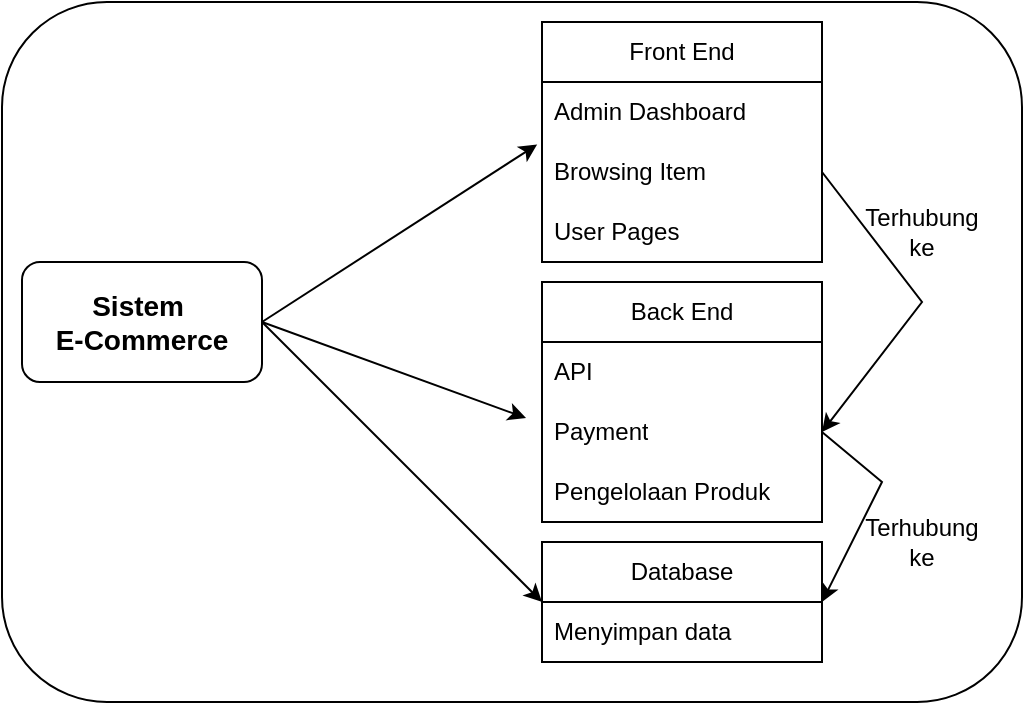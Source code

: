 <mxfile version="25.0.3">
  <diagram name="Page-1" id="68eC5EiHq0-kQ4qHHjTv">
    <mxGraphModel dx="1050" dy="522" grid="1" gridSize="10" guides="1" tooltips="1" connect="1" arrows="1" fold="1" page="1" pageScale="1" pageWidth="1100" pageHeight="850" math="0" shadow="0">
      <root>
        <mxCell id="0" />
        <mxCell id="1" parent="0" />
        <mxCell id="7YksIHIa9j9cQrCwhDzm-21" value="" style="rounded=1;whiteSpace=wrap;html=1;" vertex="1" parent="1">
          <mxGeometry x="180" y="170" width="510" height="350" as="geometry" />
        </mxCell>
        <mxCell id="7YksIHIa9j9cQrCwhDzm-1" value="Front End" style="swimlane;fontStyle=0;childLayout=stackLayout;horizontal=1;startSize=30;horizontalStack=0;resizeParent=1;resizeParentMax=0;resizeLast=0;collapsible=1;marginBottom=0;whiteSpace=wrap;html=1;" vertex="1" parent="1">
          <mxGeometry x="450" y="180" width="140" height="120" as="geometry" />
        </mxCell>
        <mxCell id="7YksIHIa9j9cQrCwhDzm-2" value="Admin Dashboard" style="text;strokeColor=none;fillColor=none;align=left;verticalAlign=middle;spacingLeft=4;spacingRight=4;overflow=hidden;points=[[0,0.5],[1,0.5]];portConstraint=eastwest;rotatable=0;whiteSpace=wrap;html=1;" vertex="1" parent="7YksIHIa9j9cQrCwhDzm-1">
          <mxGeometry y="30" width="140" height="30" as="geometry" />
        </mxCell>
        <mxCell id="7YksIHIa9j9cQrCwhDzm-3" value="Browsing Item" style="text;strokeColor=none;fillColor=none;align=left;verticalAlign=middle;spacingLeft=4;spacingRight=4;overflow=hidden;points=[[0,0.5],[1,0.5]];portConstraint=eastwest;rotatable=0;whiteSpace=wrap;html=1;" vertex="1" parent="7YksIHIa9j9cQrCwhDzm-1">
          <mxGeometry y="60" width="140" height="30" as="geometry" />
        </mxCell>
        <mxCell id="7YksIHIa9j9cQrCwhDzm-4" value="User Pages" style="text;strokeColor=none;fillColor=none;align=left;verticalAlign=middle;spacingLeft=4;spacingRight=4;overflow=hidden;points=[[0,0.5],[1,0.5]];portConstraint=eastwest;rotatable=0;whiteSpace=wrap;html=1;" vertex="1" parent="7YksIHIa9j9cQrCwhDzm-1">
          <mxGeometry y="90" width="140" height="30" as="geometry" />
        </mxCell>
        <mxCell id="7YksIHIa9j9cQrCwhDzm-5" value="Back End" style="swimlane;fontStyle=0;childLayout=stackLayout;horizontal=1;startSize=30;horizontalStack=0;resizeParent=1;resizeParentMax=0;resizeLast=0;collapsible=1;marginBottom=0;whiteSpace=wrap;html=1;" vertex="1" parent="1">
          <mxGeometry x="450" y="310" width="140" height="120" as="geometry" />
        </mxCell>
        <mxCell id="7YksIHIa9j9cQrCwhDzm-6" value="API" style="text;strokeColor=none;fillColor=none;align=left;verticalAlign=middle;spacingLeft=4;spacingRight=4;overflow=hidden;points=[[0,0.5],[1,0.5]];portConstraint=eastwest;rotatable=0;whiteSpace=wrap;html=1;" vertex="1" parent="7YksIHIa9j9cQrCwhDzm-5">
          <mxGeometry y="30" width="140" height="30" as="geometry" />
        </mxCell>
        <mxCell id="7YksIHIa9j9cQrCwhDzm-7" value="Payment" style="text;strokeColor=none;fillColor=none;align=left;verticalAlign=middle;spacingLeft=4;spacingRight=4;overflow=hidden;points=[[0,0.5],[1,0.5]];portConstraint=eastwest;rotatable=0;whiteSpace=wrap;html=1;" vertex="1" parent="7YksIHIa9j9cQrCwhDzm-5">
          <mxGeometry y="60" width="140" height="30" as="geometry" />
        </mxCell>
        <mxCell id="7YksIHIa9j9cQrCwhDzm-8" value="Pengelolaan Produk" style="text;strokeColor=none;fillColor=none;align=left;verticalAlign=middle;spacingLeft=4;spacingRight=4;overflow=hidden;points=[[0,0.5],[1,0.5]];portConstraint=eastwest;rotatable=0;whiteSpace=wrap;html=1;" vertex="1" parent="7YksIHIa9j9cQrCwhDzm-5">
          <mxGeometry y="90" width="140" height="30" as="geometry" />
        </mxCell>
        <mxCell id="7YksIHIa9j9cQrCwhDzm-9" value="Database" style="swimlane;fontStyle=0;childLayout=stackLayout;horizontal=1;startSize=30;horizontalStack=0;resizeParent=1;resizeParentMax=0;resizeLast=0;collapsible=1;marginBottom=0;whiteSpace=wrap;html=1;" vertex="1" parent="1">
          <mxGeometry x="450" y="440" width="140" height="60" as="geometry" />
        </mxCell>
        <mxCell id="7YksIHIa9j9cQrCwhDzm-10" value="Menyimpan data" style="text;strokeColor=none;fillColor=none;align=left;verticalAlign=middle;spacingLeft=4;spacingRight=4;overflow=hidden;points=[[0,0.5],[1,0.5]];portConstraint=eastwest;rotatable=0;whiteSpace=wrap;html=1;" vertex="1" parent="7YksIHIa9j9cQrCwhDzm-9">
          <mxGeometry y="30" width="140" height="30" as="geometry" />
        </mxCell>
        <mxCell id="7YksIHIa9j9cQrCwhDzm-13" value="&lt;span style=&quot;font-size: 14px;&quot;&gt;&lt;b&gt;Sistem&amp;nbsp;&lt;/b&gt;&lt;/span&gt;&lt;div&gt;&lt;span style=&quot;font-size: 14px;&quot;&gt;&lt;b&gt;E-Commerce&lt;/b&gt;&lt;/span&gt;&lt;/div&gt;" style="rounded=1;whiteSpace=wrap;html=1;" vertex="1" parent="1">
          <mxGeometry x="190" y="300" width="120" height="60" as="geometry" />
        </mxCell>
        <mxCell id="7YksIHIa9j9cQrCwhDzm-14" value="" style="endArrow=classic;html=1;rounded=0;exitX=1;exitY=0.5;exitDx=0;exitDy=0;entryX=-0.017;entryY=0.04;entryDx=0;entryDy=0;entryPerimeter=0;" edge="1" parent="1" source="7YksIHIa9j9cQrCwhDzm-13" target="7YksIHIa9j9cQrCwhDzm-3">
          <mxGeometry width="50" height="50" relative="1" as="geometry">
            <mxPoint x="510" y="400" as="sourcePoint" />
            <mxPoint x="560" y="350" as="targetPoint" />
          </mxGeometry>
        </mxCell>
        <mxCell id="7YksIHIa9j9cQrCwhDzm-15" value="" style="endArrow=classic;html=1;rounded=0;exitX=1;exitY=0.5;exitDx=0;exitDy=0;entryX=-0.057;entryY=0.267;entryDx=0;entryDy=0;entryPerimeter=0;" edge="1" parent="1" source="7YksIHIa9j9cQrCwhDzm-13" target="7YksIHIa9j9cQrCwhDzm-7">
          <mxGeometry width="50" height="50" relative="1" as="geometry">
            <mxPoint x="510" y="400" as="sourcePoint" />
            <mxPoint x="560" y="350" as="targetPoint" />
          </mxGeometry>
        </mxCell>
        <mxCell id="7YksIHIa9j9cQrCwhDzm-16" value="" style="endArrow=classic;html=1;rounded=0;exitX=1;exitY=0.5;exitDx=0;exitDy=0;entryX=0;entryY=0.5;entryDx=0;entryDy=0;" edge="1" parent="1" source="7YksIHIa9j9cQrCwhDzm-13" target="7YksIHIa9j9cQrCwhDzm-9">
          <mxGeometry width="50" height="50" relative="1" as="geometry">
            <mxPoint x="510" y="400" as="sourcePoint" />
            <mxPoint x="560" y="350" as="targetPoint" />
          </mxGeometry>
        </mxCell>
        <mxCell id="7YksIHIa9j9cQrCwhDzm-17" value="" style="endArrow=classic;html=1;rounded=0;exitX=1;exitY=0.5;exitDx=0;exitDy=0;entryX=1;entryY=0.5;entryDx=0;entryDy=0;" edge="1" parent="1" source="7YksIHIa9j9cQrCwhDzm-3" target="7YksIHIa9j9cQrCwhDzm-7">
          <mxGeometry width="50" height="50" relative="1" as="geometry">
            <mxPoint x="680" y="410" as="sourcePoint" />
            <mxPoint x="730" y="360" as="targetPoint" />
            <Array as="points">
              <mxPoint x="640" y="320" />
            </Array>
          </mxGeometry>
        </mxCell>
        <mxCell id="7YksIHIa9j9cQrCwhDzm-18" value="" style="endArrow=classic;html=1;rounded=0;exitX=1;exitY=0.5;exitDx=0;exitDy=0;entryX=1;entryY=0.5;entryDx=0;entryDy=0;" edge="1" parent="1" source="7YksIHIa9j9cQrCwhDzm-7" target="7YksIHIa9j9cQrCwhDzm-9">
          <mxGeometry width="50" height="50" relative="1" as="geometry">
            <mxPoint x="600" y="265" as="sourcePoint" />
            <mxPoint x="600" y="395" as="targetPoint" />
            <Array as="points">
              <mxPoint x="620" y="410" />
            </Array>
          </mxGeometry>
        </mxCell>
        <mxCell id="7YksIHIa9j9cQrCwhDzm-19" value="Terhubung ke" style="text;html=1;align=center;verticalAlign=middle;whiteSpace=wrap;rounded=0;" vertex="1" parent="1">
          <mxGeometry x="610" y="270" width="60" height="30" as="geometry" />
        </mxCell>
        <mxCell id="7YksIHIa9j9cQrCwhDzm-20" value="Terhubung ke" style="text;html=1;align=center;verticalAlign=middle;whiteSpace=wrap;rounded=0;" vertex="1" parent="1">
          <mxGeometry x="610" y="425" width="60" height="30" as="geometry" />
        </mxCell>
      </root>
    </mxGraphModel>
  </diagram>
</mxfile>
